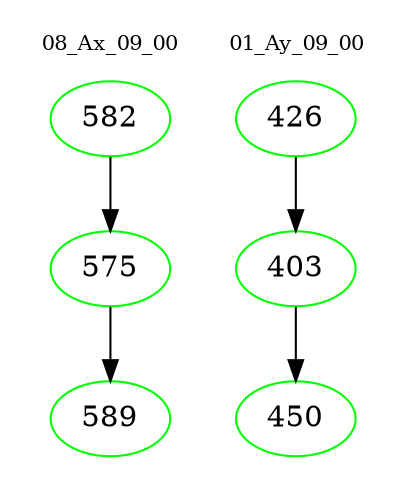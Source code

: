 digraph{
subgraph cluster_0 {
color = white
label = "08_Ax_09_00";
fontsize=10;
T0_582 [label="582", color="green"]
T0_582 -> T0_575 [color="black"]
T0_575 [label="575", color="green"]
T0_575 -> T0_589 [color="black"]
T0_589 [label="589", color="green"]
}
subgraph cluster_1 {
color = white
label = "01_Ay_09_00";
fontsize=10;
T1_426 [label="426", color="green"]
T1_426 -> T1_403 [color="black"]
T1_403 [label="403", color="green"]
T1_403 -> T1_450 [color="black"]
T1_450 [label="450", color="green"]
}
}
